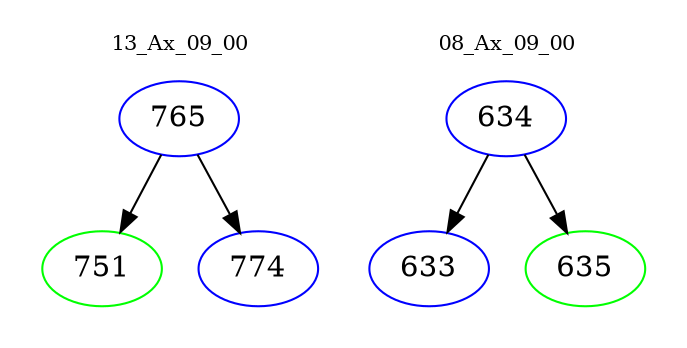 digraph{
subgraph cluster_0 {
color = white
label = "13_Ax_09_00";
fontsize=10;
T0_765 [label="765", color="blue"]
T0_765 -> T0_751 [color="black"]
T0_751 [label="751", color="green"]
T0_765 -> T0_774 [color="black"]
T0_774 [label="774", color="blue"]
}
subgraph cluster_1 {
color = white
label = "08_Ax_09_00";
fontsize=10;
T1_634 [label="634", color="blue"]
T1_634 -> T1_633 [color="black"]
T1_633 [label="633", color="blue"]
T1_634 -> T1_635 [color="black"]
T1_635 [label="635", color="green"]
}
}
